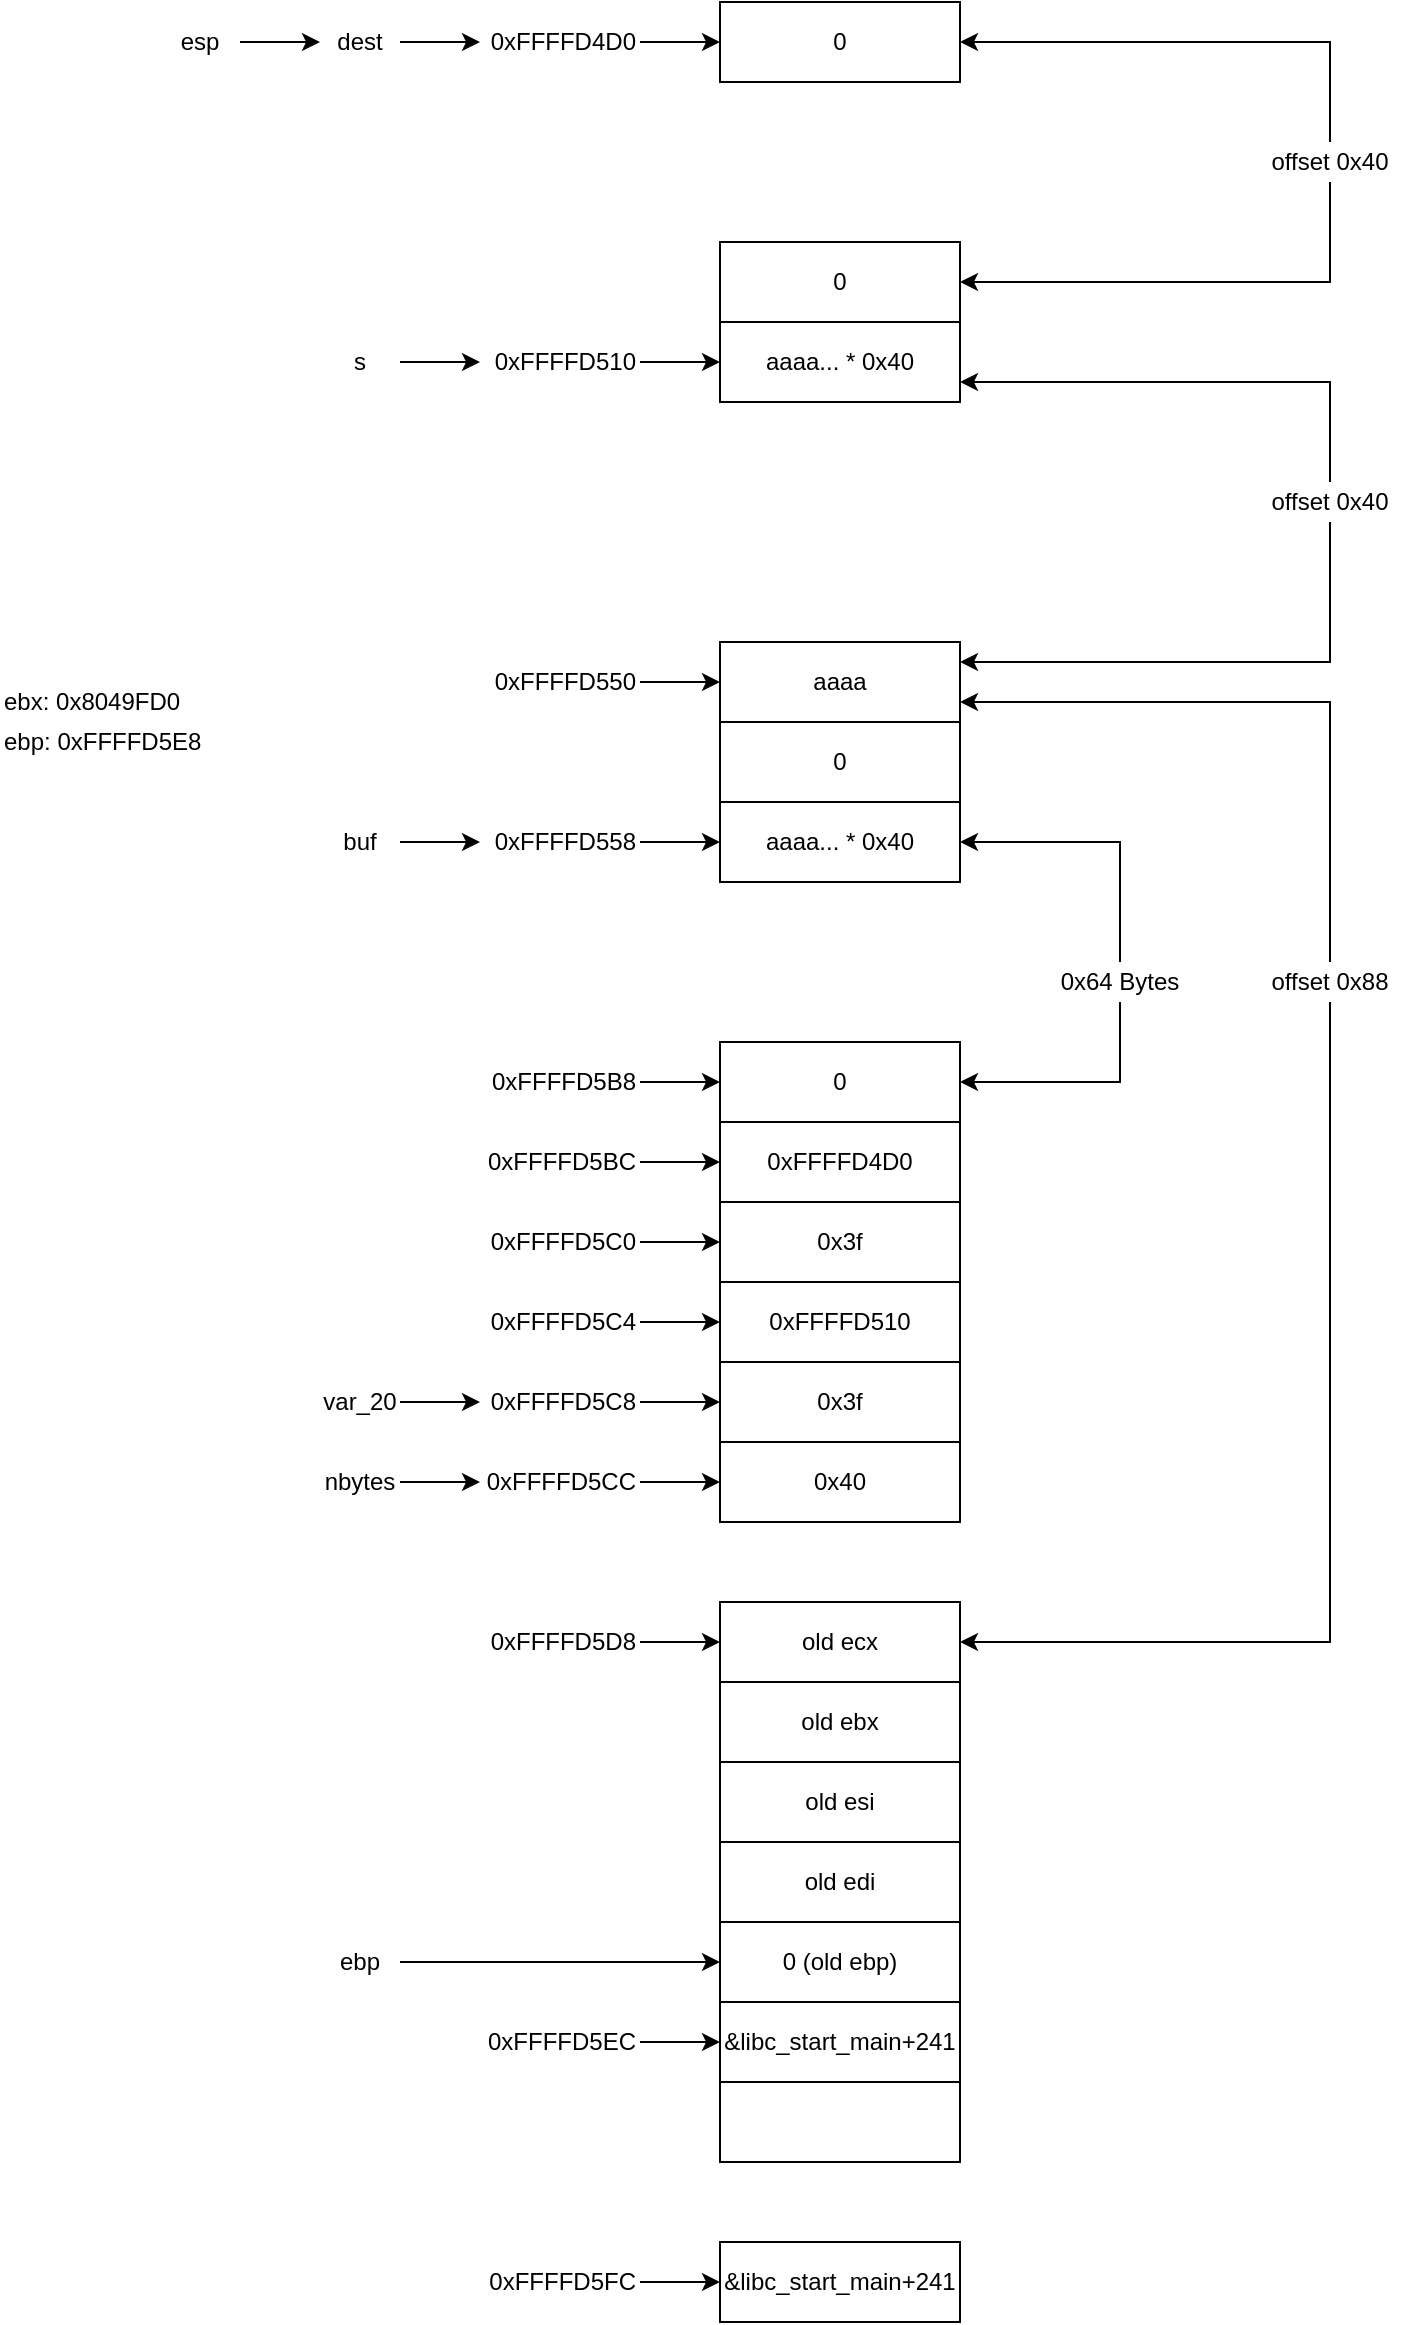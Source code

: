 <mxfile version="12.6.2" pages="2"><diagram id="q2pXMdW_MN3EyxKz5gf9" name="Page-1"><mxGraphModel dx="1037" dy="1740" grid="1" gridSize="10" guides="1" tooltips="1" connect="1" arrows="1" fold="1" page="1" pageScale="1" pageWidth="827" pageHeight="1169" math="0" shadow="0"><root><mxCell id="0"/><mxCell id="1" parent="0"/><mxCell id="5nrCr7WUw9C1GwBeH-eo-1" value="" style="rounded=0;whiteSpace=wrap;html=1;" vertex="1" parent="1"><mxGeometry x="400" y="800" width="120" height="40" as="geometry"/></mxCell><mxCell id="5nrCr7WUw9C1GwBeH-eo-4" value="ebp: 0xFFFFD5E8" style="text;html=1;strokeColor=none;fillColor=none;align=left;verticalAlign=middle;whiteSpace=wrap;rounded=0;" vertex="1" parent="1"><mxGeometry x="40" y="120" width="120" height="20" as="geometry"/></mxCell><mxCell id="5nrCr7WUw9C1GwBeH-eo-6" style="edgeStyle=orthogonalEdgeStyle;rounded=0;orthogonalLoop=1;jettySize=auto;html=1;exitX=1;exitY=0.5;exitDx=0;exitDy=0;entryX=0;entryY=0.5;entryDx=0;entryDy=0;" edge="1" parent="1" source="5nrCr7WUw9C1GwBeH-eo-5" target="5nrCr7WUw9C1GwBeH-eo-12"><mxGeometry relative="1" as="geometry"/></mxCell><mxCell id="5nrCr7WUw9C1GwBeH-eo-5" value="&lt;span&gt;0xFFFFD5EC&lt;/span&gt;" style="text;html=1;strokeColor=none;fillColor=none;align=right;verticalAlign=middle;whiteSpace=wrap;rounded=0;" vertex="1" parent="1"><mxGeometry x="280" y="770" width="80" height="20" as="geometry"/></mxCell><mxCell id="5nrCr7WUw9C1GwBeH-eo-11" style="edgeStyle=orthogonalEdgeStyle;rounded=0;orthogonalLoop=1;jettySize=auto;html=1;exitX=1;exitY=0.5;exitDx=0;exitDy=0;entryX=0;entryY=0.5;entryDx=0;entryDy=0;" edge="1" parent="1" source="5nrCr7WUw9C1GwBeH-eo-9" target="5nrCr7WUw9C1GwBeH-eo-10"><mxGeometry relative="1" as="geometry"/></mxCell><mxCell id="5nrCr7WUw9C1GwBeH-eo-9" value="0xFFFFD5FC" style="text;html=1;strokeColor=none;fillColor=none;align=right;verticalAlign=middle;whiteSpace=wrap;rounded=0;" vertex="1" parent="1"><mxGeometry x="280" y="890" width="80" height="20" as="geometry"/></mxCell><mxCell id="5nrCr7WUw9C1GwBeH-eo-10" value="&amp;amp;libc_start_main+241" style="rounded=0;whiteSpace=wrap;html=1;" vertex="1" parent="1"><mxGeometry x="400" y="880" width="120" height="40" as="geometry"/></mxCell><mxCell id="5nrCr7WUw9C1GwBeH-eo-12" value="&amp;amp;libc_start_main+241" style="rounded=0;whiteSpace=wrap;html=1;" vertex="1" parent="1"><mxGeometry x="400" y="760" width="120" height="40" as="geometry"/></mxCell><mxCell id="5nrCr7WUw9C1GwBeH-eo-13" value="0 (old ebp)" style="rounded=0;whiteSpace=wrap;html=1;" vertex="1" parent="1"><mxGeometry x="400" y="720" width="120" height="40" as="geometry"/></mxCell><mxCell id="5nrCr7WUw9C1GwBeH-eo-16" value="old edi" style="rounded=0;whiteSpace=wrap;html=1;" vertex="1" parent="1"><mxGeometry x="400" y="680" width="120" height="40" as="geometry"/></mxCell><mxCell id="5nrCr7WUw9C1GwBeH-eo-17" value="old esi" style="rounded=0;whiteSpace=wrap;html=1;" vertex="1" parent="1"><mxGeometry x="400" y="640" width="120" height="40" as="geometry"/></mxCell><mxCell id="5nrCr7WUw9C1GwBeH-eo-18" value="old ebx" style="rounded=0;whiteSpace=wrap;html=1;" vertex="1" parent="1"><mxGeometry x="400" y="600" width="120" height="40" as="geometry"/></mxCell><mxCell id="5nrCr7WUw9C1GwBeH-eo-19" value="old ecx" style="rounded=0;whiteSpace=wrap;html=1;" vertex="1" parent="1"><mxGeometry x="400" y="560" width="120" height="40" as="geometry"/></mxCell><mxCell id="5nrCr7WUw9C1GwBeH-eo-21" style="edgeStyle=orthogonalEdgeStyle;rounded=0;orthogonalLoop=1;jettySize=auto;html=1;exitX=1;exitY=0.5;exitDx=0;exitDy=0;entryX=0;entryY=0.5;entryDx=0;entryDy=0;" edge="1" parent="1" source="5nrCr7WUw9C1GwBeH-eo-22"><mxGeometry relative="1" as="geometry"><mxPoint x="400" y="580" as="targetPoint"/></mxGeometry></mxCell><mxCell id="5nrCr7WUw9C1GwBeH-eo-22" value="0xFFFFD5D8" style="text;html=1;strokeColor=none;fillColor=none;align=right;verticalAlign=middle;whiteSpace=wrap;rounded=0;" vertex="1" parent="1"><mxGeometry x="280" y="570" width="80" height="20" as="geometry"/></mxCell><mxCell id="5nrCr7WUw9C1GwBeH-eo-23" value="aaaa" style="rounded=0;whiteSpace=wrap;html=1;" vertex="1" parent="1"><mxGeometry x="400" y="80" width="120" height="40" as="geometry"/></mxCell><mxCell id="5nrCr7WUw9C1GwBeH-eo-24" style="edgeStyle=orthogonalEdgeStyle;rounded=0;orthogonalLoop=1;jettySize=auto;html=1;exitX=1;exitY=0.5;exitDx=0;exitDy=0;entryX=0;entryY=0.5;entryDx=0;entryDy=0;" edge="1" parent="1" source="5nrCr7WUw9C1GwBeH-eo-25"><mxGeometry relative="1" as="geometry"><mxPoint x="400" y="100" as="targetPoint"/></mxGeometry></mxCell><mxCell id="5nrCr7WUw9C1GwBeH-eo-25" value="0xFFFFD550" style="text;html=1;strokeColor=none;fillColor=none;align=right;verticalAlign=middle;whiteSpace=wrap;rounded=0;" vertex="1" parent="1"><mxGeometry x="280" y="90" width="80" height="20" as="geometry"/></mxCell><mxCell id="5nrCr7WUw9C1GwBeH-eo-27" style="edgeStyle=orthogonalEdgeStyle;rounded=0;orthogonalLoop=1;jettySize=auto;html=1;exitX=0.5;exitY=0;exitDx=0;exitDy=0;entryX=1;entryY=0.75;entryDx=0;entryDy=0;" edge="1" parent="1" source="5nrCr7WUw9C1GwBeH-eo-26" target="5nrCr7WUw9C1GwBeH-eo-23"><mxGeometry relative="1" as="geometry"/></mxCell><mxCell id="5nrCr7WUw9C1GwBeH-eo-28" style="edgeStyle=orthogonalEdgeStyle;rounded=0;orthogonalLoop=1;jettySize=auto;html=1;exitX=0.5;exitY=1;exitDx=0;exitDy=0;entryX=1;entryY=0.5;entryDx=0;entryDy=0;" edge="1" parent="1" source="5nrCr7WUw9C1GwBeH-eo-26" target="5nrCr7WUw9C1GwBeH-eo-19"><mxGeometry relative="1" as="geometry"><mxPoint x="320" y="350" as="sourcePoint"/></mxGeometry></mxCell><mxCell id="5nrCr7WUw9C1GwBeH-eo-26" value="offset 0x88" style="text;html=1;strokeColor=none;fillColor=none;align=center;verticalAlign=middle;whiteSpace=wrap;rounded=0;" vertex="1" parent="1"><mxGeometry x="660" y="240" width="90" height="20" as="geometry"/></mxCell><mxCell id="5nrCr7WUw9C1GwBeH-eo-29" value="ebx:&amp;nbsp;0x8049FD0" style="text;html=1;strokeColor=none;fillColor=none;align=left;verticalAlign=middle;whiteSpace=wrap;rounded=0;" vertex="1" parent="1"><mxGeometry x="40" y="100" width="120" height="20" as="geometry"/></mxCell><mxCell id="5nrCr7WUw9C1GwBeH-eo-30" value="0x40" style="rounded=0;whiteSpace=wrap;html=1;" vertex="1" parent="1"><mxGeometry x="400" y="480" width="120" height="40" as="geometry"/></mxCell><mxCell id="5nrCr7WUw9C1GwBeH-eo-32" style="edgeStyle=orthogonalEdgeStyle;rounded=0;orthogonalLoop=1;jettySize=auto;html=1;exitX=1;exitY=0.5;exitDx=0;exitDy=0;entryX=0;entryY=0.5;entryDx=0;entryDy=0;" edge="1" parent="1" source="5nrCr7WUw9C1GwBeH-eo-33"><mxGeometry relative="1" as="geometry"><mxPoint x="400" y="500" as="targetPoint"/></mxGeometry></mxCell><mxCell id="5nrCr7WUw9C1GwBeH-eo-33" value="0xFFFFD5CC" style="text;html=1;strokeColor=none;fillColor=none;align=right;verticalAlign=middle;whiteSpace=wrap;rounded=0;" vertex="1" parent="1"><mxGeometry x="280" y="490" width="80" height="20" as="geometry"/></mxCell><mxCell id="5nrCr7WUw9C1GwBeH-eo-35" style="edgeStyle=orthogonalEdgeStyle;rounded=0;orthogonalLoop=1;jettySize=auto;html=1;exitX=1;exitY=0.5;exitDx=0;exitDy=0;" edge="1" parent="1" source="5nrCr7WUw9C1GwBeH-eo-36"><mxGeometry relative="1" as="geometry"><mxPoint x="280" y="500" as="targetPoint"/></mxGeometry></mxCell><mxCell id="5nrCr7WUw9C1GwBeH-eo-36" value="nbytes" style="text;html=1;strokeColor=none;fillColor=none;align=center;verticalAlign=middle;whiteSpace=wrap;rounded=0;" vertex="1" parent="1"><mxGeometry x="200" y="490" width="40" height="20" as="geometry"/></mxCell><mxCell id="5nrCr7WUw9C1GwBeH-eo-42" value="aaaa... * 0x40" style="rounded=0;whiteSpace=wrap;html=1;" vertex="1" parent="1"><mxGeometry x="400" y="160" width="120" height="40" as="geometry"/></mxCell><mxCell id="5nrCr7WUw9C1GwBeH-eo-43" style="edgeStyle=orthogonalEdgeStyle;rounded=0;orthogonalLoop=1;jettySize=auto;html=1;exitX=1;exitY=0.5;exitDx=0;exitDy=0;entryX=0;entryY=0.5;entryDx=0;entryDy=0;" edge="1" parent="1" source="5nrCr7WUw9C1GwBeH-eo-44"><mxGeometry relative="1" as="geometry"><mxPoint x="400" y="180" as="targetPoint"/></mxGeometry></mxCell><mxCell id="5nrCr7WUw9C1GwBeH-eo-44" value="0xFFFFD558" style="text;html=1;strokeColor=none;fillColor=none;align=right;verticalAlign=middle;whiteSpace=wrap;rounded=0;" vertex="1" parent="1"><mxGeometry x="280" y="170" width="80" height="20" as="geometry"/></mxCell><mxCell id="5nrCr7WUw9C1GwBeH-eo-45" style="edgeStyle=orthogonalEdgeStyle;rounded=0;orthogonalLoop=1;jettySize=auto;html=1;exitX=1;exitY=0.5;exitDx=0;exitDy=0;" edge="1" parent="1" source="5nrCr7WUw9C1GwBeH-eo-46"><mxGeometry relative="1" as="geometry"><mxPoint x="280" y="180" as="targetPoint"/></mxGeometry></mxCell><mxCell id="5nrCr7WUw9C1GwBeH-eo-46" value="buf" style="text;html=1;strokeColor=none;fillColor=none;align=center;verticalAlign=middle;whiteSpace=wrap;rounded=0;" vertex="1" parent="1"><mxGeometry x="200" y="170" width="40" height="20" as="geometry"/></mxCell><mxCell id="5nrCr7WUw9C1GwBeH-eo-47" value="0" style="rounded=0;whiteSpace=wrap;html=1;" vertex="1" parent="1"><mxGeometry x="400" y="120" width="120" height="40" as="geometry"/></mxCell><mxCell id="5nrCr7WUw9C1GwBeH-eo-48" style="edgeStyle=orthogonalEdgeStyle;rounded=0;orthogonalLoop=1;jettySize=auto;html=1;exitX=1;exitY=0.5;exitDx=0;exitDy=0;entryX=0;entryY=0.5;entryDx=0;entryDy=0;" edge="1" parent="1" source="5nrCr7WUw9C1GwBeH-eo-49" target="5nrCr7WUw9C1GwBeH-eo-13"><mxGeometry relative="1" as="geometry"><mxPoint x="280" y="740" as="targetPoint"/></mxGeometry></mxCell><mxCell id="5nrCr7WUw9C1GwBeH-eo-49" value="ebp" style="text;html=1;strokeColor=none;fillColor=none;align=center;verticalAlign=middle;whiteSpace=wrap;rounded=0;" vertex="1" parent="1"><mxGeometry x="200" y="730" width="40" height="20" as="geometry"/></mxCell><mxCell id="5nrCr7WUw9C1GwBeH-eo-50" value="0" style="rounded=0;whiteSpace=wrap;html=1;" vertex="1" parent="1"><mxGeometry x="400" y="280" width="120" height="40" as="geometry"/></mxCell><mxCell id="5nrCr7WUw9C1GwBeH-eo-51" style="edgeStyle=orthogonalEdgeStyle;rounded=0;orthogonalLoop=1;jettySize=auto;html=1;exitX=1;exitY=0.5;exitDx=0;exitDy=0;entryX=0;entryY=0.5;entryDx=0;entryDy=0;" edge="1" parent="1" source="5nrCr7WUw9C1GwBeH-eo-52"><mxGeometry relative="1" as="geometry"><mxPoint x="400" y="300" as="targetPoint"/></mxGeometry></mxCell><mxCell id="5nrCr7WUw9C1GwBeH-eo-52" value="0xFFFFD5B8" style="text;html=1;strokeColor=none;fillColor=none;align=right;verticalAlign=middle;whiteSpace=wrap;rounded=0;" vertex="1" parent="1"><mxGeometry x="280" y="290" width="80" height="20" as="geometry"/></mxCell><mxCell id="5nrCr7WUw9C1GwBeH-eo-57" style="edgeStyle=orthogonalEdgeStyle;rounded=0;orthogonalLoop=1;jettySize=auto;html=1;exitX=0.5;exitY=0;exitDx=0;exitDy=0;entryX=1;entryY=0.5;entryDx=0;entryDy=0;" edge="1" parent="1" source="5nrCr7WUw9C1GwBeH-eo-55" target="5nrCr7WUw9C1GwBeH-eo-42"><mxGeometry relative="1" as="geometry"/></mxCell><mxCell id="5nrCr7WUw9C1GwBeH-eo-58" style="edgeStyle=orthogonalEdgeStyle;rounded=0;orthogonalLoop=1;jettySize=auto;html=1;exitX=0.5;exitY=1;exitDx=0;exitDy=0;entryX=1;entryY=0.5;entryDx=0;entryDy=0;" edge="1" parent="1" source="5nrCr7WUw9C1GwBeH-eo-55" target="5nrCr7WUw9C1GwBeH-eo-50"><mxGeometry relative="1" as="geometry"/></mxCell><mxCell id="5nrCr7WUw9C1GwBeH-eo-55" value="0x64 Bytes" style="text;html=1;strokeColor=none;fillColor=none;align=center;verticalAlign=middle;whiteSpace=wrap;rounded=0;" vertex="1" parent="1"><mxGeometry x="560" y="240" width="80" height="20" as="geometry"/></mxCell><mxCell id="5nrCr7WUw9C1GwBeH-eo-59" value="0x3f" style="rounded=0;whiteSpace=wrap;html=1;" vertex="1" parent="1"><mxGeometry x="400" y="440" width="120" height="40" as="geometry"/></mxCell><mxCell id="5nrCr7WUw9C1GwBeH-eo-60" style="edgeStyle=orthogonalEdgeStyle;rounded=0;orthogonalLoop=1;jettySize=auto;html=1;exitX=1;exitY=0.5;exitDx=0;exitDy=0;entryX=0;entryY=0.5;entryDx=0;entryDy=0;" edge="1" parent="1" source="5nrCr7WUw9C1GwBeH-eo-61"><mxGeometry relative="1" as="geometry"><mxPoint x="400" y="460" as="targetPoint"/></mxGeometry></mxCell><mxCell id="5nrCr7WUw9C1GwBeH-eo-61" value="0xFFFFD5C8" style="text;html=1;strokeColor=none;fillColor=none;align=right;verticalAlign=middle;whiteSpace=wrap;rounded=0;" vertex="1" parent="1"><mxGeometry x="280" y="450" width="80" height="20" as="geometry"/></mxCell><mxCell id="5nrCr7WUw9C1GwBeH-eo-62" style="edgeStyle=orthogonalEdgeStyle;rounded=0;orthogonalLoop=1;jettySize=auto;html=1;exitX=1;exitY=0.5;exitDx=0;exitDy=0;" edge="1" parent="1" source="5nrCr7WUw9C1GwBeH-eo-63"><mxGeometry relative="1" as="geometry"><mxPoint x="280" y="460" as="targetPoint"/></mxGeometry></mxCell><mxCell id="5nrCr7WUw9C1GwBeH-eo-63" value="var_20" style="text;html=1;strokeColor=none;fillColor=none;align=center;verticalAlign=middle;whiteSpace=wrap;rounded=0;" vertex="1" parent="1"><mxGeometry x="200" y="450" width="40" height="20" as="geometry"/></mxCell><mxCell id="5nrCr7WUw9C1GwBeH-eo-64" value="aaaa... * 0x40" style="rounded=0;whiteSpace=wrap;html=1;" vertex="1" parent="1"><mxGeometry x="400" y="-80" width="120" height="40" as="geometry"/></mxCell><mxCell id="5nrCr7WUw9C1GwBeH-eo-66" style="edgeStyle=orthogonalEdgeStyle;rounded=0;orthogonalLoop=1;jettySize=auto;html=1;exitX=0.5;exitY=1;exitDx=0;exitDy=0;entryX=1;entryY=0.25;entryDx=0;entryDy=0;" edge="1" parent="1" source="5nrCr7WUw9C1GwBeH-eo-65" target="5nrCr7WUw9C1GwBeH-eo-23"><mxGeometry relative="1" as="geometry"/></mxCell><mxCell id="5nrCr7WUw9C1GwBeH-eo-67" style="edgeStyle=orthogonalEdgeStyle;rounded=0;orthogonalLoop=1;jettySize=auto;html=1;exitX=0.5;exitY=0;exitDx=0;exitDy=0;entryX=1;entryY=0.75;entryDx=0;entryDy=0;" edge="1" parent="1" source="5nrCr7WUw9C1GwBeH-eo-65" target="5nrCr7WUw9C1GwBeH-eo-64"><mxGeometry relative="1" as="geometry"/></mxCell><mxCell id="5nrCr7WUw9C1GwBeH-eo-65" value="offset 0x40" style="text;html=1;strokeColor=none;fillColor=none;align=center;verticalAlign=middle;whiteSpace=wrap;rounded=0;" vertex="1" parent="1"><mxGeometry x="660" width="90" height="20" as="geometry"/></mxCell><mxCell id="5nrCr7WUw9C1GwBeH-eo-68" style="edgeStyle=orthogonalEdgeStyle;rounded=0;orthogonalLoop=1;jettySize=auto;html=1;exitX=1;exitY=0.5;exitDx=0;exitDy=0;" edge="1" parent="1" source="5nrCr7WUw9C1GwBeH-eo-69"><mxGeometry relative="1" as="geometry"><mxPoint x="200" y="-220" as="targetPoint"/></mxGeometry></mxCell><mxCell id="5nrCr7WUw9C1GwBeH-eo-69" value="esp" style="text;html=1;strokeColor=none;fillColor=none;align=center;verticalAlign=middle;whiteSpace=wrap;rounded=0;" vertex="1" parent="1"><mxGeometry x="120" y="-230" width="40" height="20" as="geometry"/></mxCell><mxCell id="5nrCr7WUw9C1GwBeH-eo-70" style="edgeStyle=orthogonalEdgeStyle;rounded=0;orthogonalLoop=1;jettySize=auto;html=1;exitX=1;exitY=0.5;exitDx=0;exitDy=0;entryX=0;entryY=0.5;entryDx=0;entryDy=0;" edge="1" parent="1" source="5nrCr7WUw9C1GwBeH-eo-71"><mxGeometry relative="1" as="geometry"><mxPoint x="400" y="-60" as="targetPoint"/></mxGeometry></mxCell><mxCell id="5nrCr7WUw9C1GwBeH-eo-71" value="0xFFFFD510" style="text;html=1;strokeColor=none;fillColor=none;align=right;verticalAlign=middle;whiteSpace=wrap;rounded=0;" vertex="1" parent="1"><mxGeometry x="280" y="-70" width="80" height="20" as="geometry"/></mxCell><mxCell id="5nrCr7WUw9C1GwBeH-eo-72" value="0xFFFFD510" style="rounded=0;whiteSpace=wrap;html=1;" vertex="1" parent="1"><mxGeometry x="400" y="400" width="120" height="40" as="geometry"/></mxCell><mxCell id="5nrCr7WUw9C1GwBeH-eo-73" style="edgeStyle=orthogonalEdgeStyle;rounded=0;orthogonalLoop=1;jettySize=auto;html=1;exitX=1;exitY=0.5;exitDx=0;exitDy=0;entryX=0;entryY=0.5;entryDx=0;entryDy=0;" edge="1" parent="1" source="5nrCr7WUw9C1GwBeH-eo-74"><mxGeometry relative="1" as="geometry"><mxPoint x="400" y="420" as="targetPoint"/></mxGeometry></mxCell><mxCell id="5nrCr7WUw9C1GwBeH-eo-74" value="0xFFFFD5C4" style="text;html=1;strokeColor=none;fillColor=none;align=right;verticalAlign=middle;whiteSpace=wrap;rounded=0;" vertex="1" parent="1"><mxGeometry x="280" y="410" width="80" height="20" as="geometry"/></mxCell><mxCell id="5nrCr7WUw9C1GwBeH-eo-75" style="edgeStyle=orthogonalEdgeStyle;rounded=0;orthogonalLoop=1;jettySize=auto;html=1;exitX=1;exitY=0.5;exitDx=0;exitDy=0;" edge="1" parent="1" source="5nrCr7WUw9C1GwBeH-eo-76"><mxGeometry relative="1" as="geometry"><mxPoint x="280" y="-60" as="targetPoint"/></mxGeometry></mxCell><mxCell id="5nrCr7WUw9C1GwBeH-eo-76" value="s" style="text;html=1;strokeColor=none;fillColor=none;align=center;verticalAlign=middle;whiteSpace=wrap;rounded=0;" vertex="1" parent="1"><mxGeometry x="200" y="-70" width="40" height="20" as="geometry"/></mxCell><mxCell id="5nrCr7WUw9C1GwBeH-eo-77" value="0x3f" style="rounded=0;whiteSpace=wrap;html=1;" vertex="1" parent="1"><mxGeometry x="400" y="360" width="120" height="40" as="geometry"/></mxCell><mxCell id="5nrCr7WUw9C1GwBeH-eo-78" style="edgeStyle=orthogonalEdgeStyle;rounded=0;orthogonalLoop=1;jettySize=auto;html=1;exitX=1;exitY=0.5;exitDx=0;exitDy=0;entryX=0;entryY=0.5;entryDx=0;entryDy=0;" edge="1" parent="1" source="5nrCr7WUw9C1GwBeH-eo-79"><mxGeometry relative="1" as="geometry"><mxPoint x="400" y="380" as="targetPoint"/></mxGeometry></mxCell><mxCell id="5nrCr7WUw9C1GwBeH-eo-79" value="0xFFFFD5C0" style="text;html=1;strokeColor=none;fillColor=none;align=right;verticalAlign=middle;whiteSpace=wrap;rounded=0;" vertex="1" parent="1"><mxGeometry x="280" y="370" width="80" height="20" as="geometry"/></mxCell><mxCell id="5nrCr7WUw9C1GwBeH-eo-80" value="0" style="rounded=0;whiteSpace=wrap;html=1;" vertex="1" parent="1"><mxGeometry x="400" y="-240" width="120" height="40" as="geometry"/></mxCell><mxCell id="5nrCr7WUw9C1GwBeH-eo-81" style="edgeStyle=orthogonalEdgeStyle;rounded=0;orthogonalLoop=1;jettySize=auto;html=1;exitX=1;exitY=0.5;exitDx=0;exitDy=0;entryX=0;entryY=0.5;entryDx=0;entryDy=0;" edge="1" parent="1" source="5nrCr7WUw9C1GwBeH-eo-82"><mxGeometry relative="1" as="geometry"><mxPoint x="400" y="-220" as="targetPoint"/></mxGeometry></mxCell><mxCell id="5nrCr7WUw9C1GwBeH-eo-82" value="0xFFFFD4D0" style="text;html=1;strokeColor=none;fillColor=none;align=right;verticalAlign=middle;whiteSpace=wrap;rounded=0;" vertex="1" parent="1"><mxGeometry x="280" y="-230" width="80" height="20" as="geometry"/></mxCell><mxCell id="5nrCr7WUw9C1GwBeH-eo-86" style="edgeStyle=orthogonalEdgeStyle;rounded=0;orthogonalLoop=1;jettySize=auto;html=1;exitX=0.5;exitY=1;exitDx=0;exitDy=0;entryX=1;entryY=0.5;entryDx=0;entryDy=0;" edge="1" parent="1" source="5nrCr7WUw9C1GwBeH-eo-83" target="5nrCr7WUw9C1GwBeH-eo-88"><mxGeometry relative="1" as="geometry"/></mxCell><mxCell id="5nrCr7WUw9C1GwBeH-eo-87" style="edgeStyle=orthogonalEdgeStyle;rounded=0;orthogonalLoop=1;jettySize=auto;html=1;exitX=0.5;exitY=0;exitDx=0;exitDy=0;entryX=1;entryY=0.5;entryDx=0;entryDy=0;" edge="1" parent="1" source="5nrCr7WUw9C1GwBeH-eo-83" target="5nrCr7WUw9C1GwBeH-eo-80"><mxGeometry relative="1" as="geometry"/></mxCell><mxCell id="5nrCr7WUw9C1GwBeH-eo-83" value="offset 0x40" style="text;html=1;strokeColor=none;fillColor=none;align=center;verticalAlign=middle;whiteSpace=wrap;rounded=0;" vertex="1" parent="1"><mxGeometry x="660" y="-170" width="90" height="20" as="geometry"/></mxCell><mxCell id="5nrCr7WUw9C1GwBeH-eo-88" value="0" style="rounded=0;whiteSpace=wrap;html=1;" vertex="1" parent="1"><mxGeometry x="400" y="-120" width="120" height="40" as="geometry"/></mxCell><mxCell id="5nrCr7WUw9C1GwBeH-eo-89" value="&lt;span style=&quot;text-align: right&quot;&gt;0xFFFFD4D0&lt;/span&gt;" style="rounded=0;whiteSpace=wrap;html=1;" vertex="1" parent="1"><mxGeometry x="400" y="320" width="120" height="40" as="geometry"/></mxCell><mxCell id="5nrCr7WUw9C1GwBeH-eo-91" style="edgeStyle=orthogonalEdgeStyle;rounded=0;orthogonalLoop=1;jettySize=auto;html=1;exitX=1;exitY=0.5;exitDx=0;exitDy=0;entryX=0;entryY=0.5;entryDx=0;entryDy=0;" edge="1" parent="1" source="5nrCr7WUw9C1GwBeH-eo-92"><mxGeometry relative="1" as="geometry"><mxPoint x="400" y="340" as="targetPoint"/></mxGeometry></mxCell><mxCell id="5nrCr7WUw9C1GwBeH-eo-92" value="0xFFFFD5BC" style="text;html=1;strokeColor=none;fillColor=none;align=right;verticalAlign=middle;whiteSpace=wrap;rounded=0;" vertex="1" parent="1"><mxGeometry x="280" y="330" width="80" height="20" as="geometry"/></mxCell><mxCell id="5nrCr7WUw9C1GwBeH-eo-93" style="edgeStyle=orthogonalEdgeStyle;rounded=0;orthogonalLoop=1;jettySize=auto;html=1;exitX=1;exitY=0.5;exitDx=0;exitDy=0;" edge="1" parent="1" source="5nrCr7WUw9C1GwBeH-eo-94"><mxGeometry relative="1" as="geometry"><mxPoint x="280" y="-220" as="targetPoint"/></mxGeometry></mxCell><mxCell id="5nrCr7WUw9C1GwBeH-eo-94" value="dest" style="text;html=1;strokeColor=none;fillColor=none;align=center;verticalAlign=middle;whiteSpace=wrap;rounded=0;" vertex="1" parent="1"><mxGeometry x="200" y="-230" width="40" height="20" as="geometry"/></mxCell></root></mxGraphModel></diagram><diagram id="fFXs0rlgTvVoO4S9Vh8w" name="Page-2"><mxGraphModel dx="1037" dy="571" grid="1" gridSize="10" guides="1" tooltips="1" connect="1" arrows="1" fold="1" page="1" pageScale="1" pageWidth="827" pageHeight="1169" math="0" shadow="0"><root><mxCell id="RwnH-rpmithb0LTlspTz-0"/><mxCell id="RwnH-rpmithb0LTlspTz-1" parent="RwnH-rpmithb0LTlspTz-0"/><mxCell id="j2Zmfk7NowEfWSUR5gKN-2" value="" style="edgeStyle=orthogonalEdgeStyle;rounded=0;orthogonalLoop=1;jettySize=auto;html=1;" edge="1" parent="RwnH-rpmithb0LTlspTz-1" source="j2Zmfk7NowEfWSUR5gKN-0"><mxGeometry relative="1" as="geometry"><mxPoint x="360" y="860" as="targetPoint"/></mxGeometry></mxCell><mxCell id="j2Zmfk7NowEfWSUR5gKN-0" value="Fake ebp" style="text;html=1;strokeColor=none;fillColor=none;align=center;verticalAlign=middle;whiteSpace=wrap;rounded=0;" vertex="1" parent="RwnH-rpmithb0LTlspTz-1"><mxGeometry x="240" y="850" width="80" height="20" as="geometry"/></mxCell><mxCell id="j2Zmfk7NowEfWSUR5gKN-4" value="" style="edgeStyle=orthogonalEdgeStyle;rounded=0;orthogonalLoop=1;jettySize=auto;html=1;" edge="1" parent="RwnH-rpmithb0LTlspTz-1" source="j2Zmfk7NowEfWSUR5gKN-1"><mxGeometry relative="1" as="geometry"><mxPoint x="480" y="860" as="targetPoint"/></mxGeometry></mxCell><mxCell id="j2Zmfk7NowEfWSUR5gKN-1" value="read_buf&lt;br&gt;+0x24" style="text;html=1;strokeColor=none;fillColor=none;align=center;verticalAlign=middle;whiteSpace=wrap;rounded=0;" vertex="1" parent="RwnH-rpmithb0LTlspTz-1"><mxGeometry x="360" y="850" width="80" height="20" as="geometry"/></mxCell><mxCell id="j2Zmfk7NowEfWSUR5gKN-5" value="fake ebp" style="rounded=0;whiteSpace=wrap;html=1;align=center;" vertex="1" parent="RwnH-rpmithb0LTlspTz-1"><mxGeometry x="480" y="840" width="120" height="40" as="geometry"/></mxCell><mxCell id="j2Zmfk7NowEfWSUR5gKN-8" value="" style="rounded=0;whiteSpace=wrap;html=1;align=right;" vertex="1" parent="RwnH-rpmithb0LTlspTz-1"><mxGeometry x="480" y="560" width="120" height="40" as="geometry"/></mxCell><mxCell id="j2Zmfk7NowEfWSUR5gKN-9" value="" style="edgeStyle=orthogonalEdgeStyle;rounded=0;orthogonalLoop=1;jettySize=auto;html=1;" edge="1" parent="RwnH-rpmithb0LTlspTz-1" source="j2Zmfk7NowEfWSUR5gKN-10"><mxGeometry relative="1" as="geometry"><mxPoint x="480" y="580" as="targetPoint"/></mxGeometry></mxCell><mxCell id="j2Zmfk7NowEfWSUR5gKN-10" value="read_buf" style="text;html=1;strokeColor=none;fillColor=none;align=center;verticalAlign=middle;whiteSpace=wrap;rounded=0;" vertex="1" parent="RwnH-rpmithb0LTlspTz-1"><mxGeometry x="360" y="570" width="80" height="20" as="geometry"/></mxCell><mxCell id="j2Zmfk7NowEfWSUR5gKN-11" value="" style="rounded=0;whiteSpace=wrap;html=1;align=right;" vertex="1" parent="RwnH-rpmithb0LTlspTz-1"><mxGeometry x="480" y="440" width="120" height="40" as="geometry"/></mxCell><mxCell id="j2Zmfk7NowEfWSUR5gKN-13" value="" style="edgeStyle=orthogonalEdgeStyle;rounded=0;orthogonalLoop=1;jettySize=auto;html=1;" edge="1" parent="RwnH-rpmithb0LTlspTz-1" source="j2Zmfk7NowEfWSUR5gKN-14"><mxGeometry relative="1" as="geometry"><mxPoint x="473" y="460" as="targetPoint"/></mxGeometry></mxCell><mxCell id="j2Zmfk7NowEfWSUR5gKN-14" value="read_buf&lt;br&gt;+0x24-0x90" style="text;html=1;strokeColor=none;fillColor=none;align=center;verticalAlign=middle;whiteSpace=wrap;rounded=0;" vertex="1" parent="RwnH-rpmithb0LTlspTz-1"><mxGeometry x="358.5" y="450" width="83" height="20" as="geometry"/></mxCell><mxCell id="j2Zmfk7NowEfWSUR5gKN-16" value="" style="edgeStyle=orthogonalEdgeStyle;rounded=0;orthogonalLoop=1;jettySize=auto;html=1;" edge="1" parent="RwnH-rpmithb0LTlspTz-1" source="j2Zmfk7NowEfWSUR5gKN-17"><mxGeometry relative="1" as="geometry"><mxPoint x="360" y="580" as="targetPoint"/></mxGeometry></mxCell><mxCell id="j2Zmfk7NowEfWSUR5gKN-17" value="s" style="text;html=1;strokeColor=none;fillColor=none;align=center;verticalAlign=middle;whiteSpace=wrap;rounded=0;" vertex="1" parent="RwnH-rpmithb0LTlspTz-1"><mxGeometry x="240" y="570" width="80" height="20" as="geometry"/></mxCell><mxCell id="j2Zmfk7NowEfWSUR5gKN-18" value="" style="edgeStyle=orthogonalEdgeStyle;rounded=0;orthogonalLoop=1;jettySize=auto;html=1;" edge="1" parent="RwnH-rpmithb0LTlspTz-1" source="j2Zmfk7NowEfWSUR5gKN-19"><mxGeometry relative="1" as="geometry"><mxPoint x="358.5" y="460" as="targetPoint"/></mxGeometry></mxCell><mxCell id="j2Zmfk7NowEfWSUR5gKN-19" value="buf" style="text;html=1;strokeColor=none;fillColor=none;align=center;verticalAlign=middle;whiteSpace=wrap;rounded=0;" vertex="1" parent="RwnH-rpmithb0LTlspTz-1"><mxGeometry x="238.5" y="450" width="80" height="20" as="geometry"/></mxCell><mxCell id="j2Zmfk7NowEfWSUR5gKN-20" value="fake edi" style="rounded=0;whiteSpace=wrap;html=1;align=center;" vertex="1" parent="RwnH-rpmithb0LTlspTz-1"><mxGeometry x="480" y="800" width="120" height="40" as="geometry"/></mxCell><mxCell id="j2Zmfk7NowEfWSUR5gKN-21" value="fake esi" style="rounded=0;whiteSpace=wrap;html=1;align=center;" vertex="1" parent="RwnH-rpmithb0LTlspTz-1"><mxGeometry x="480" y="760" width="120" height="40" as="geometry"/></mxCell><mxCell id="j2Zmfk7NowEfWSUR5gKN-22" value="fake ebx" style="rounded=0;whiteSpace=wrap;html=1;align=center;" vertex="1" parent="RwnH-rpmithb0LTlspTz-1"><mxGeometry x="480" y="720" width="120" height="40" as="geometry"/></mxCell><mxCell id="j2Zmfk7NowEfWSUR5gKN-23" value="fake ecx" style="rounded=0;whiteSpace=wrap;html=1;align=center;" vertex="1" parent="RwnH-rpmithb0LTlspTz-1"><mxGeometry x="480" y="680" width="120" height="40" as="geometry"/></mxCell><mxCell id="j2Zmfk7NowEfWSUR5gKN-24" value="" style="edgeStyle=orthogonalEdgeStyle;rounded=0;orthogonalLoop=1;jettySize=auto;html=1;" edge="1" parent="RwnH-rpmithb0LTlspTz-1" source="j2Zmfk7NowEfWSUR5gKN-25"><mxGeometry relative="1" as="geometry"><mxPoint x="358.5" y="700" as="targetPoint"/></mxGeometry></mxCell><mxCell id="j2Zmfk7NowEfWSUR5gKN-25" value="Fake ebp&lt;br&gt;-0x10" style="text;html=1;strokeColor=none;fillColor=none;align=center;verticalAlign=middle;whiteSpace=wrap;rounded=0;" vertex="1" parent="RwnH-rpmithb0LTlspTz-1"><mxGeometry x="238.5" y="690" width="80" height="20" as="geometry"/></mxCell><mxCell id="j2Zmfk7NowEfWSUR5gKN-26" value="" style="edgeStyle=orthogonalEdgeStyle;rounded=0;orthogonalLoop=1;jettySize=auto;html=1;" edge="1" parent="RwnH-rpmithb0LTlspTz-1" source="j2Zmfk7NowEfWSUR5gKN-27"><mxGeometry relative="1" as="geometry"><mxPoint x="480" y="700" as="targetPoint"/></mxGeometry></mxCell><mxCell id="j2Zmfk7NowEfWSUR5gKN-27" value="read_buf&lt;br&gt;+0x14" style="text;html=1;strokeColor=none;fillColor=none;align=center;verticalAlign=middle;whiteSpace=wrap;rounded=0;" vertex="1" parent="RwnH-rpmithb0LTlspTz-1"><mxGeometry x="360" y="690" width="80" height="20" as="geometry"/></mxCell></root></mxGraphModel></diagram></mxfile>